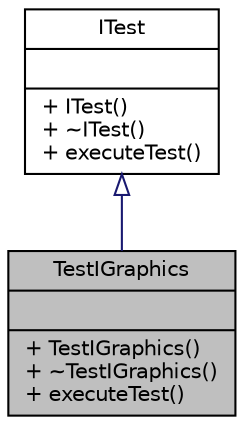 digraph "TestIGraphics"
{
 // LATEX_PDF_SIZE
  edge [fontname="Helvetica",fontsize="10",labelfontname="Helvetica",labelfontsize="10"];
  node [fontname="Helvetica",fontsize="10",shape=record];
  Node1 [label="{TestIGraphics\n||+ TestIGraphics()\l+ ~TestIGraphics()\l+ executeTest()\l}",height=0.2,width=0.4,color="black", fillcolor="grey75", style="filled", fontcolor="black",tooltip="Defines a concrete implementation of the ITest interface for testing the graphics display ...."];
  Node2 -> Node1 [dir="back",color="midnightblue",fontsize="10",style="solid",arrowtail="onormal"];
  Node2 [label="{ITest\n||+ ITest()\l+ ~ITest()\l+ executeTest()\l}",height=0.2,width=0.4,color="black", fillcolor="white", style="filled",URL="$class_i_test.html",tooltip=" "];
}
